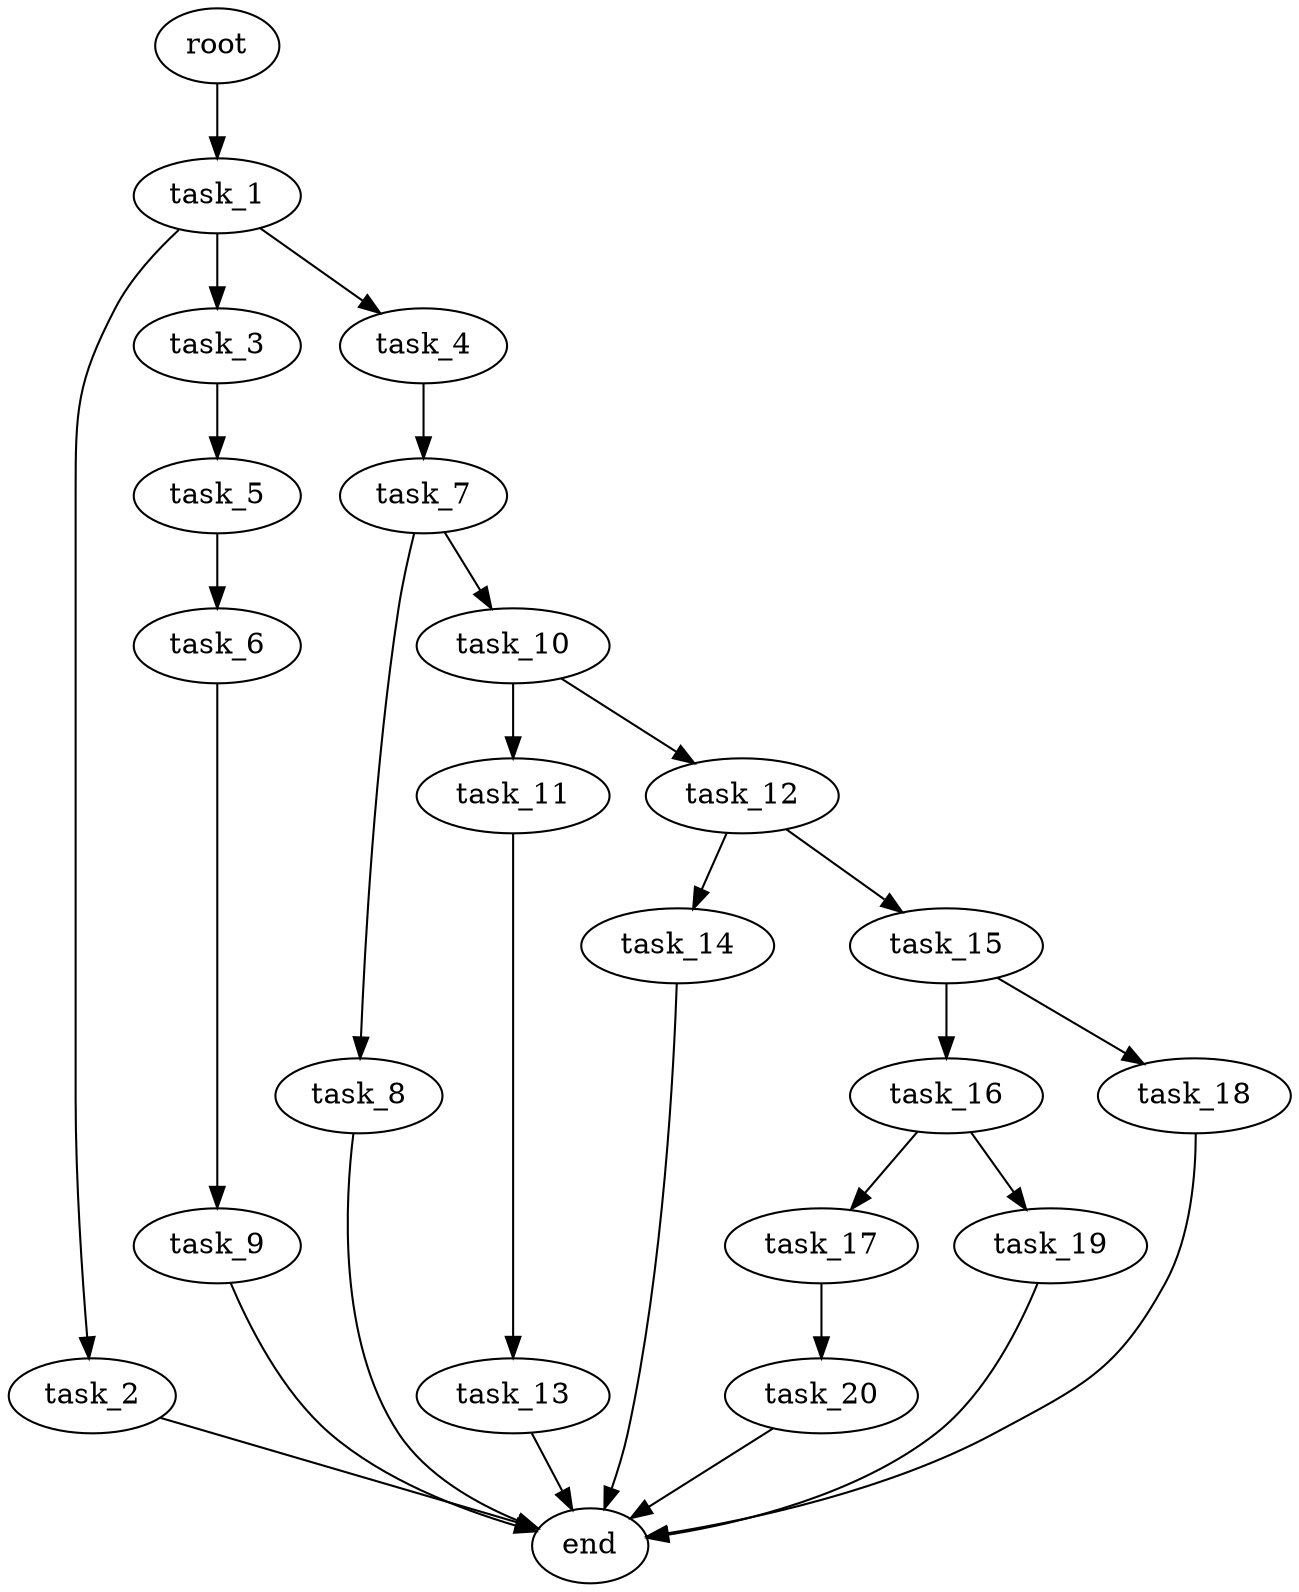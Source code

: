 digraph G {
  root [size="0.000000e+00"];
  task_1 [size="7.417439e+10"];
  task_2 [size="5.261329e+10"];
  task_3 [size="7.456907e+10"];
  task_4 [size="4.762983e+10"];
  task_5 [size="7.780392e+10"];
  task_6 [size="5.132866e+10"];
  task_7 [size="1.091431e+10"];
  task_8 [size="5.038883e+10"];
  task_9 [size="9.454211e+10"];
  task_10 [size="4.346070e+09"];
  task_11 [size="7.832487e+10"];
  task_12 [size="8.669942e+10"];
  task_13 [size="5.214991e+10"];
  task_14 [size="4.580967e+10"];
  task_15 [size="9.640298e+10"];
  task_16 [size="6.091932e+09"];
  task_17 [size="4.790340e+10"];
  task_18 [size="4.016771e+10"];
  task_19 [size="6.861289e+10"];
  task_20 [size="4.903198e+10"];
  end [size="0.000000e+00"];

  root -> task_1 [size="1.000000e-12"];
  task_1 -> task_2 [size="5.261329e+08"];
  task_1 -> task_3 [size="7.456907e+08"];
  task_1 -> task_4 [size="4.762983e+08"];
  task_2 -> end [size="1.000000e-12"];
  task_3 -> task_5 [size="7.780392e+08"];
  task_4 -> task_7 [size="1.091431e+08"];
  task_5 -> task_6 [size="5.132866e+08"];
  task_6 -> task_9 [size="9.454211e+08"];
  task_7 -> task_8 [size="5.038883e+08"];
  task_7 -> task_10 [size="4.346070e+07"];
  task_8 -> end [size="1.000000e-12"];
  task_9 -> end [size="1.000000e-12"];
  task_10 -> task_11 [size="7.832487e+08"];
  task_10 -> task_12 [size="8.669942e+08"];
  task_11 -> task_13 [size="5.214991e+08"];
  task_12 -> task_14 [size="4.580967e+08"];
  task_12 -> task_15 [size="9.640298e+08"];
  task_13 -> end [size="1.000000e-12"];
  task_14 -> end [size="1.000000e-12"];
  task_15 -> task_16 [size="6.091932e+07"];
  task_15 -> task_18 [size="4.016771e+08"];
  task_16 -> task_17 [size="4.790340e+08"];
  task_16 -> task_19 [size="6.861289e+08"];
  task_17 -> task_20 [size="4.903198e+08"];
  task_18 -> end [size="1.000000e-12"];
  task_19 -> end [size="1.000000e-12"];
  task_20 -> end [size="1.000000e-12"];
}

